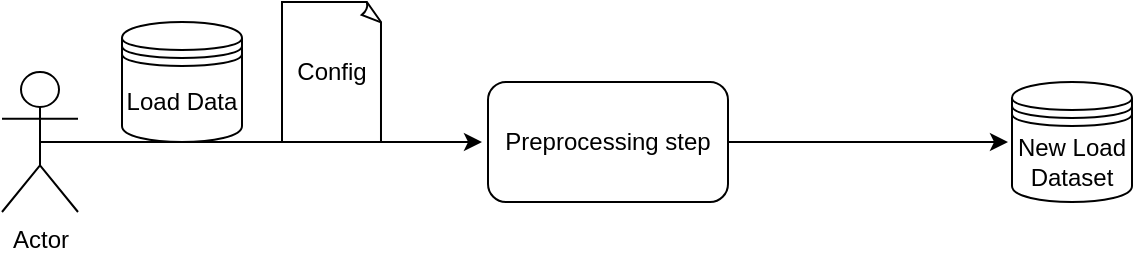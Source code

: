 <mxfile version="10.5.9" type="device"><diagram id="nodrs3sTyXMBGM8UQI95" name="Page-1"><mxGraphModel dx="1010" dy="550" grid="1" gridSize="10" guides="1" tooltips="1" connect="1" arrows="1" fold="1" page="1" pageScale="1" pageWidth="827" pageHeight="1169" math="0" shadow="0"><root><mxCell id="0"/><mxCell id="1" parent="0"/><mxCell id="JjUi68R1j0wCZ25ArSRV-1" value="Load Data" style="shape=datastore;whiteSpace=wrap;html=1;" vertex="1" parent="1"><mxGeometry x="170" y="245" width="60" height="60" as="geometry"/></mxCell><mxCell id="JjUi68R1j0wCZ25ArSRV-2" value="Actor" style="shape=umlActor;verticalLabelPosition=bottom;labelBackgroundColor=#ffffff;verticalAlign=top;html=1;outlineConnect=0;" vertex="1" parent="1"><mxGeometry x="110" y="270" width="38" height="70" as="geometry"/></mxCell><mxCell id="JjUi68R1j0wCZ25ArSRV-3" value="" style="endArrow=classic;html=1;exitX=0.5;exitY=0.5;exitDx=0;exitDy=0;exitPerimeter=0;" edge="1" parent="1" source="JjUi68R1j0wCZ25ArSRV-2"><mxGeometry width="50" height="50" relative="1" as="geometry"><mxPoint x="240" y="350" as="sourcePoint"/><mxPoint x="350" y="305" as="targetPoint"/></mxGeometry></mxCell><mxCell id="JjUi68R1j0wCZ25ArSRV-4" value="Preprocessing step&lt;br&gt;" style="rounded=1;whiteSpace=wrap;html=1;" vertex="1" parent="1"><mxGeometry x="353" y="275" width="120" height="60" as="geometry"/></mxCell><mxCell id="JjUi68R1j0wCZ25ArSRV-5" value="Config" style="whiteSpace=wrap;html=1;shape=mxgraph.basic.document" vertex="1" parent="1"><mxGeometry x="250" y="235" width="50" height="70" as="geometry"/></mxCell><mxCell id="JjUi68R1j0wCZ25ArSRV-7" value="New Load Dataset" style="shape=datastore;whiteSpace=wrap;html=1;" vertex="1" parent="1"><mxGeometry x="615" y="275" width="60" height="60" as="geometry"/></mxCell><mxCell id="JjUi68R1j0wCZ25ArSRV-9" value="" style="endArrow=classic;html=1;" edge="1" parent="1"><mxGeometry width="50" height="50" relative="1" as="geometry"><mxPoint x="473" y="305" as="sourcePoint"/><mxPoint x="613" y="305" as="targetPoint"/></mxGeometry></mxCell></root></mxGraphModel></diagram></mxfile>
